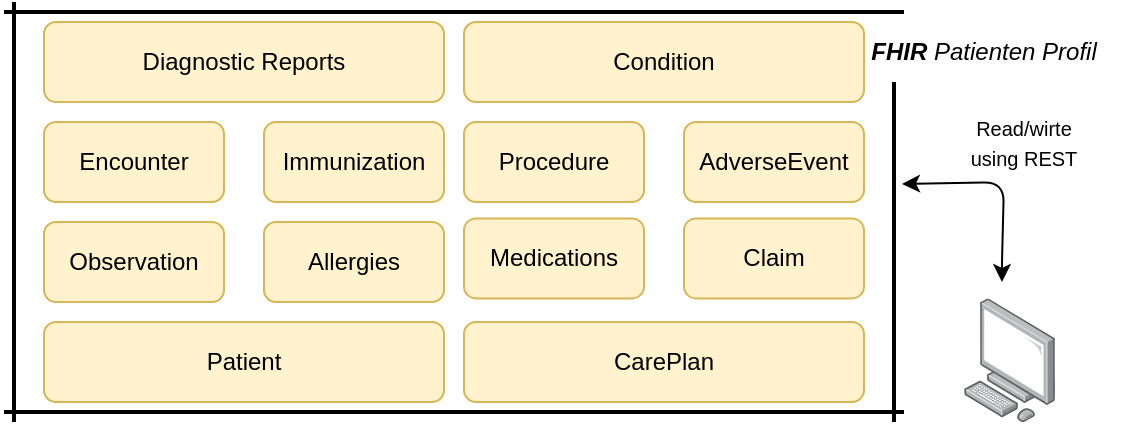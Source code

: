 <mxfile version="14.1.1" type="github">
  <diagram id="vKARxAbjLVexTtq7-mZn" name="Page-1">
    <mxGraphModel dx="485" dy="556" grid="1" gridSize="10" guides="1" tooltips="1" connect="1" arrows="1" fold="1" page="1" pageScale="1" pageWidth="827" pageHeight="1169" math="0" shadow="0">
      <root>
        <mxCell id="0" />
        <mxCell id="1" parent="0" />
        <mxCell id="ZwWkG_DAqcvmQ9jbDbZS-1" value="Diagnostic Reports" style="rounded=1;whiteSpace=wrap;html=1;fillColor=#fff2cc;strokeColor=#d6b656;" parent="1" vertex="1">
          <mxGeometry x="40" y="40" width="200" height="40" as="geometry" />
        </mxCell>
        <mxCell id="ZwWkG_DAqcvmQ9jbDbZS-2" value="Condition" style="rounded=1;whiteSpace=wrap;html=1;fillColor=#fff2cc;strokeColor=#d6b656;" parent="1" vertex="1">
          <mxGeometry x="250" y="40" width="200" height="40" as="geometry" />
        </mxCell>
        <mxCell id="ZwWkG_DAqcvmQ9jbDbZS-3" value="Encounter" style="rounded=1;whiteSpace=wrap;html=1;fillColor=#fff2cc;strokeColor=#d6b656;" parent="1" vertex="1">
          <mxGeometry x="40" y="90" width="90" height="40" as="geometry" />
        </mxCell>
        <mxCell id="ZwWkG_DAqcvmQ9jbDbZS-4" value="Procedure" style="rounded=1;whiteSpace=wrap;html=1;fillColor=#fff2cc;strokeColor=#d6b656;" parent="1" vertex="1">
          <mxGeometry x="250" y="90" width="90" height="40" as="geometry" />
        </mxCell>
        <mxCell id="ZwWkG_DAqcvmQ9jbDbZS-5" value="AdverseEvent" style="rounded=1;whiteSpace=wrap;html=1;fillColor=#fff2cc;strokeColor=#d6b656;" parent="1" vertex="1">
          <mxGeometry x="360" y="90" width="90" height="40" as="geometry" />
        </mxCell>
        <mxCell id="ZwWkG_DAqcvmQ9jbDbZS-6" value="Observation" style="rounded=1;whiteSpace=wrap;html=1;fillColor=#fff2cc;strokeColor=#d6b656;" parent="1" vertex="1">
          <mxGeometry x="40" y="140" width="90" height="40" as="geometry" />
        </mxCell>
        <mxCell id="ZwWkG_DAqcvmQ9jbDbZS-7" value="Allergies" style="rounded=1;whiteSpace=wrap;html=1;fillColor=#fff2cc;strokeColor=#d6b656;" parent="1" vertex="1">
          <mxGeometry x="150" y="140" width="90" height="40" as="geometry" />
        </mxCell>
        <mxCell id="ZwWkG_DAqcvmQ9jbDbZS-8" value="Medications" style="rounded=1;whiteSpace=wrap;html=1;fillColor=#fff2cc;strokeColor=#d6b656;" parent="1" vertex="1">
          <mxGeometry x="250" y="138.2" width="90" height="40" as="geometry" />
        </mxCell>
        <mxCell id="ZwWkG_DAqcvmQ9jbDbZS-9" value="Patient" style="rounded=1;whiteSpace=wrap;html=1;fillColor=#fff2cc;strokeColor=#d6b656;" parent="1" vertex="1">
          <mxGeometry x="40" y="190" width="200" height="40" as="geometry" />
        </mxCell>
        <mxCell id="ZwWkG_DAqcvmQ9jbDbZS-10" value="CarePlan" style="rounded=1;whiteSpace=wrap;html=1;fillColor=#fff2cc;strokeColor=#d6b656;" parent="1" vertex="1">
          <mxGeometry x="250" y="190" width="200" height="40" as="geometry" />
        </mxCell>
        <mxCell id="ZwWkG_DAqcvmQ9jbDbZS-12" value="" style="line;strokeWidth=2;direction=south;html=1;" parent="1" vertex="1">
          <mxGeometry x="20" y="30" width="10" height="210" as="geometry" />
        </mxCell>
        <mxCell id="ZwWkG_DAqcvmQ9jbDbZS-14" value="" style="line;strokeWidth=2;direction=south;html=1;" parent="1" vertex="1">
          <mxGeometry x="460" y="70" width="10" height="170" as="geometry" />
        </mxCell>
        <mxCell id="ZwWkG_DAqcvmQ9jbDbZS-15" value="" style="line;strokeWidth=2;html=1;" parent="1" vertex="1">
          <mxGeometry x="20" y="30" width="450" height="10" as="geometry" />
        </mxCell>
        <mxCell id="ZwWkG_DAqcvmQ9jbDbZS-16" value="" style="line;strokeWidth=2;html=1;" parent="1" vertex="1">
          <mxGeometry x="20" y="230" width="450" height="10" as="geometry" />
        </mxCell>
        <mxCell id="ZwWkG_DAqcvmQ9jbDbZS-18" value="&lt;i&gt;&lt;b&gt;FHIR&lt;/b&gt; Patienten Profil&lt;/i&gt;" style="text;html=1;strokeColor=none;fillColor=none;align=center;verticalAlign=middle;whiteSpace=wrap;rounded=0;" parent="1" vertex="1">
          <mxGeometry x="440" y="30" width="140" height="50" as="geometry" />
        </mxCell>
        <mxCell id="ZwWkG_DAqcvmQ9jbDbZS-19" value="" style="points=[];aspect=fixed;html=1;align=center;shadow=0;dashed=0;image;image=img/lib/allied_telesis/computer_and_terminals/Personal_Computer.svg;" parent="1" vertex="1">
          <mxGeometry x="500" y="178.2" width="45.6" height="61.8" as="geometry" />
        </mxCell>
        <mxCell id="ZwWkG_DAqcvmQ9jbDbZS-20" value="" style="endArrow=classic;startArrow=classic;html=1;exitX=0.3;exitY=0.1;exitDx=0;exitDy=0;exitPerimeter=0;" parent="1" source="ZwWkG_DAqcvmQ9jbDbZS-14" edge="1">
          <mxGeometry width="50" height="50" relative="1" as="geometry">
            <mxPoint x="469" y="160" as="sourcePoint" />
            <mxPoint x="519" y="170" as="targetPoint" />
            <Array as="points">
              <mxPoint x="520" y="120" />
              <mxPoint x="519" y="160" />
            </Array>
          </mxGeometry>
        </mxCell>
        <mxCell id="ZwWkG_DAqcvmQ9jbDbZS-29" value="&lt;font style=&quot;font-size: 10px&quot;&gt;Read/wirte&lt;br&gt;using REST&lt;br&gt;&lt;/font&gt;" style="text;html=1;strokeColor=none;fillColor=none;align=center;verticalAlign=middle;whiteSpace=wrap;rounded=0;" parent="1" vertex="1">
          <mxGeometry x="480" y="100" width="100" as="geometry" />
        </mxCell>
        <mxCell id="EBEgYYdUMe3ZlOHBspKI-1" value="Immunization" style="rounded=1;whiteSpace=wrap;html=1;fillColor=#fff2cc;strokeColor=#d6b656;" vertex="1" parent="1">
          <mxGeometry x="150" y="90" width="90" height="40" as="geometry" />
        </mxCell>
        <mxCell id="EBEgYYdUMe3ZlOHBspKI-2" value="Claim" style="rounded=1;whiteSpace=wrap;html=1;fillColor=#fff2cc;strokeColor=#d6b656;" vertex="1" parent="1">
          <mxGeometry x="360" y="138.2" width="90" height="40" as="geometry" />
        </mxCell>
      </root>
    </mxGraphModel>
  </diagram>
</mxfile>
